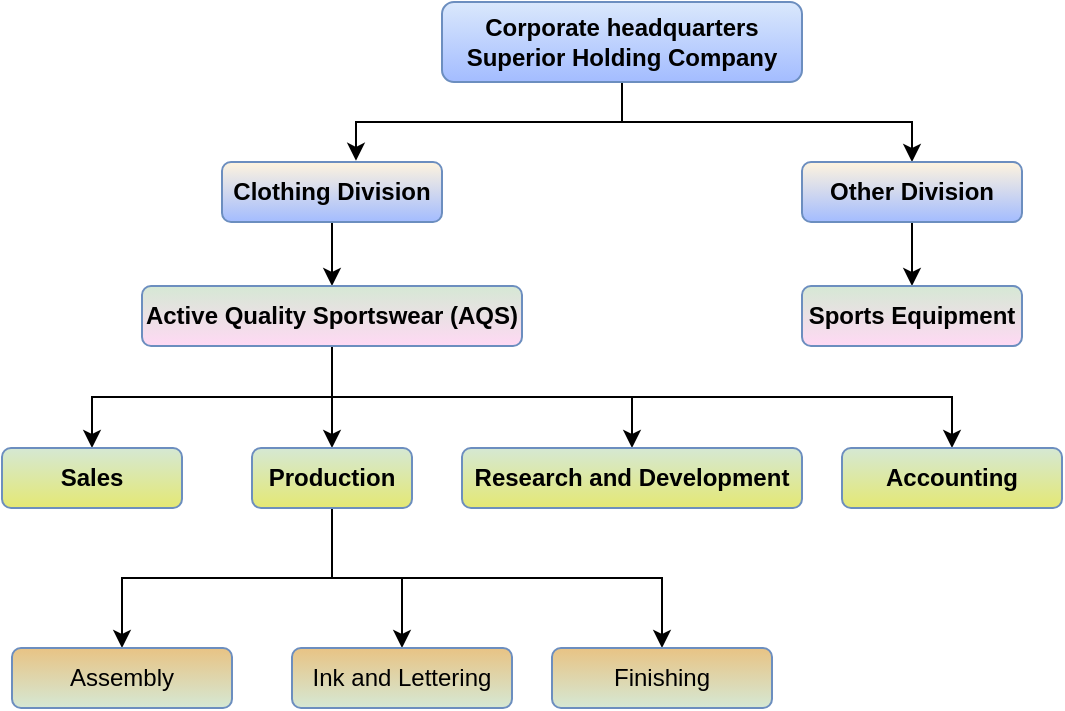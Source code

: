 <mxfile version="20.3.3" type="github">
  <diagram id="prtHgNgQTEPvFCAcTncT" name="Page-1">
    <mxGraphModel dx="932" dy="1171" grid="1" gridSize="10" guides="1" tooltips="1" connect="1" arrows="1" fold="1" page="1" pageScale="1" pageWidth="827" pageHeight="1169" math="0" shadow="0">
      <root>
        <mxCell id="0" />
        <mxCell id="1" parent="0" />
        <mxCell id="WIikd73Tc5OY5qvM8-dH-20" style="edgeStyle=orthogonalEdgeStyle;rounded=0;orthogonalLoop=1;jettySize=auto;html=1;exitX=0.5;exitY=1;exitDx=0;exitDy=0;entryX=0.609;entryY=-0.02;entryDx=0;entryDy=0;entryPerimeter=0;fontStyle=1" edge="1" parent="1" source="WIikd73Tc5OY5qvM8-dH-11" target="WIikd73Tc5OY5qvM8-dH-12">
          <mxGeometry relative="1" as="geometry" />
        </mxCell>
        <mxCell id="WIikd73Tc5OY5qvM8-dH-21" style="edgeStyle=orthogonalEdgeStyle;rounded=0;orthogonalLoop=1;jettySize=auto;html=1;exitX=0.5;exitY=1;exitDx=0;exitDy=0;entryX=0.5;entryY=0;entryDx=0;entryDy=0;fontStyle=1" edge="1" parent="1" source="WIikd73Tc5OY5qvM8-dH-11" target="WIikd73Tc5OY5qvM8-dH-13">
          <mxGeometry relative="1" as="geometry" />
        </mxCell>
        <mxCell id="WIikd73Tc5OY5qvM8-dH-11" value="Corporate headquarters&lt;br&gt;Superior Holding Company" style="rounded=1;whiteSpace=wrap;html=1;fillColor=#dae8fc;strokeColor=#6c8ebf;shadow=0;gradientColor=#A3BCFF;gradientDirection=south;fontStyle=1" vertex="1" parent="1">
          <mxGeometry x="320" y="40" width="180" height="40" as="geometry" />
        </mxCell>
        <mxCell id="WIikd73Tc5OY5qvM8-dH-22" style="edgeStyle=orthogonalEdgeStyle;rounded=0;orthogonalLoop=1;jettySize=auto;html=1;exitX=0.5;exitY=1;exitDx=0;exitDy=0;entryX=0.5;entryY=0;entryDx=0;entryDy=0;fontStyle=1" edge="1" parent="1" source="WIikd73Tc5OY5qvM8-dH-12" target="WIikd73Tc5OY5qvM8-dH-14">
          <mxGeometry relative="1" as="geometry" />
        </mxCell>
        <mxCell id="WIikd73Tc5OY5qvM8-dH-12" value="Clothing Division" style="rounded=1;whiteSpace=wrap;html=1;fillColor=#FFF4DE;strokeColor=#6c8ebf;shadow=0;gradientColor=#A3BCFF;gradientDirection=south;fontStyle=1" vertex="1" parent="1">
          <mxGeometry x="210" y="120" width="110" height="30" as="geometry" />
        </mxCell>
        <mxCell id="WIikd73Tc5OY5qvM8-dH-23" style="edgeStyle=orthogonalEdgeStyle;rounded=0;orthogonalLoop=1;jettySize=auto;html=1;exitX=0.5;exitY=1;exitDx=0;exitDy=0;entryX=0.5;entryY=0;entryDx=0;entryDy=0;fontStyle=1" edge="1" parent="1" source="WIikd73Tc5OY5qvM8-dH-13" target="WIikd73Tc5OY5qvM8-dH-15">
          <mxGeometry relative="1" as="geometry" />
        </mxCell>
        <mxCell id="WIikd73Tc5OY5qvM8-dH-13" value="Other Division" style="rounded=1;whiteSpace=wrap;html=1;fillColor=#FFF4DE;strokeColor=#6c8ebf;shadow=0;gradientColor=#A3BCFF;gradientDirection=south;fontStyle=1" vertex="1" parent="1">
          <mxGeometry x="500" y="120" width="110" height="30" as="geometry" />
        </mxCell>
        <mxCell id="WIikd73Tc5OY5qvM8-dH-24" style="edgeStyle=orthogonalEdgeStyle;rounded=0;orthogonalLoop=1;jettySize=auto;html=1;exitX=0.5;exitY=1;exitDx=0;exitDy=0;entryX=0.5;entryY=0;entryDx=0;entryDy=0;fontStyle=1" edge="1" parent="1" source="WIikd73Tc5OY5qvM8-dH-14" target="WIikd73Tc5OY5qvM8-dH-16">
          <mxGeometry relative="1" as="geometry" />
        </mxCell>
        <mxCell id="WIikd73Tc5OY5qvM8-dH-25" style="edgeStyle=orthogonalEdgeStyle;rounded=0;orthogonalLoop=1;jettySize=auto;html=1;exitX=0.5;exitY=1;exitDx=0;exitDy=0;fontStyle=1" edge="1" parent="1" source="WIikd73Tc5OY5qvM8-dH-14" target="WIikd73Tc5OY5qvM8-dH-19">
          <mxGeometry relative="1" as="geometry" />
        </mxCell>
        <mxCell id="WIikd73Tc5OY5qvM8-dH-26" style="edgeStyle=orthogonalEdgeStyle;rounded=0;orthogonalLoop=1;jettySize=auto;html=1;exitX=0.5;exitY=1;exitDx=0;exitDy=0;fontStyle=1" edge="1" parent="1" source="WIikd73Tc5OY5qvM8-dH-14" target="WIikd73Tc5OY5qvM8-dH-18">
          <mxGeometry relative="1" as="geometry" />
        </mxCell>
        <mxCell id="WIikd73Tc5OY5qvM8-dH-27" style="edgeStyle=orthogonalEdgeStyle;rounded=0;orthogonalLoop=1;jettySize=auto;html=1;exitX=0.5;exitY=1;exitDx=0;exitDy=0;fontStyle=1" edge="1" parent="1" source="WIikd73Tc5OY5qvM8-dH-14" target="WIikd73Tc5OY5qvM8-dH-17">
          <mxGeometry relative="1" as="geometry" />
        </mxCell>
        <mxCell id="WIikd73Tc5OY5qvM8-dH-14" value="Active Quality Sportswear (AQS)" style="rounded=1;whiteSpace=wrap;html=1;fillColor=#D5E8D4;strokeColor=#6c8ebf;shadow=0;gradientColor=#FFD9F4;gradientDirection=south;fontStyle=1" vertex="1" parent="1">
          <mxGeometry x="170" y="182" width="190" height="30" as="geometry" />
        </mxCell>
        <mxCell id="WIikd73Tc5OY5qvM8-dH-15" value="Sports Equipment" style="rounded=1;whiteSpace=wrap;html=1;fillColor=#D5E8D4;strokeColor=#6c8ebf;shadow=0;gradientColor=#FFD9F4;gradientDirection=south;fontStyle=1" vertex="1" parent="1">
          <mxGeometry x="500" y="182" width="110" height="30" as="geometry" />
        </mxCell>
        <mxCell id="WIikd73Tc5OY5qvM8-dH-16" value="Sales" style="rounded=1;whiteSpace=wrap;html=1;fillColor=#D5E8D4;strokeColor=#6c8ebf;shadow=0;gradientColor=#E4E874;gradientDirection=south;fontStyle=1" vertex="1" parent="1">
          <mxGeometry x="100" y="263" width="90" height="30" as="geometry" />
        </mxCell>
        <mxCell id="WIikd73Tc5OY5qvM8-dH-31" style="edgeStyle=orthogonalEdgeStyle;rounded=0;orthogonalLoop=1;jettySize=auto;html=1;exitX=0.5;exitY=1;exitDx=0;exitDy=0;entryX=0.5;entryY=0;entryDx=0;entryDy=0;fontStyle=1" edge="1" parent="1" source="WIikd73Tc5OY5qvM8-dH-17" target="WIikd73Tc5OY5qvM8-dH-28">
          <mxGeometry relative="1" as="geometry" />
        </mxCell>
        <mxCell id="WIikd73Tc5OY5qvM8-dH-32" style="edgeStyle=orthogonalEdgeStyle;rounded=0;orthogonalLoop=1;jettySize=auto;html=1;exitX=0.5;exitY=1;exitDx=0;exitDy=0;entryX=0.5;entryY=0;entryDx=0;entryDy=0;fontStyle=1" edge="1" parent="1" source="WIikd73Tc5OY5qvM8-dH-17" target="WIikd73Tc5OY5qvM8-dH-29">
          <mxGeometry relative="1" as="geometry" />
        </mxCell>
        <mxCell id="WIikd73Tc5OY5qvM8-dH-33" style="edgeStyle=orthogonalEdgeStyle;rounded=0;orthogonalLoop=1;jettySize=auto;html=1;exitX=0.5;exitY=1;exitDx=0;exitDy=0;entryX=0.5;entryY=0;entryDx=0;entryDy=0;fontStyle=1" edge="1" parent="1" source="WIikd73Tc5OY5qvM8-dH-17" target="WIikd73Tc5OY5qvM8-dH-30">
          <mxGeometry relative="1" as="geometry" />
        </mxCell>
        <mxCell id="WIikd73Tc5OY5qvM8-dH-17" value="Production" style="rounded=1;whiteSpace=wrap;html=1;fillColor=#D5E8D4;strokeColor=#6c8ebf;shadow=0;gradientColor=#E4E874;gradientDirection=south;fontStyle=1" vertex="1" parent="1">
          <mxGeometry x="225" y="263" width="80" height="30" as="geometry" />
        </mxCell>
        <mxCell id="WIikd73Tc5OY5qvM8-dH-18" value="Research and Development" style="rounded=1;whiteSpace=wrap;html=1;fillColor=#D5E8D4;strokeColor=#6c8ebf;shadow=0;gradientColor=#E4E874;gradientDirection=south;fontStyle=1" vertex="1" parent="1">
          <mxGeometry x="330" y="263" width="170" height="30" as="geometry" />
        </mxCell>
        <mxCell id="WIikd73Tc5OY5qvM8-dH-19" value="Accounting" style="rounded=1;whiteSpace=wrap;html=1;fillColor=#D5E8D4;strokeColor=#6c8ebf;shadow=0;gradientColor=#E4E874;gradientDirection=south;fontStyle=1" vertex="1" parent="1">
          <mxGeometry x="520" y="263" width="110" height="30" as="geometry" />
        </mxCell>
        <mxCell id="WIikd73Tc5OY5qvM8-dH-28" value="Assembly" style="rounded=1;whiteSpace=wrap;html=1;fillColor=#E8C384;strokeColor=#6c8ebf;shadow=0;gradientColor=#D5E8D4;gradientDirection=south;fontStyle=0" vertex="1" parent="1">
          <mxGeometry x="105" y="363" width="110" height="30" as="geometry" />
        </mxCell>
        <mxCell id="WIikd73Tc5OY5qvM8-dH-29" value="Ink and Lettering" style="rounded=1;whiteSpace=wrap;html=1;fillColor=#E8C384;strokeColor=#6c8ebf;shadow=0;gradientColor=#D5E8D4;gradientDirection=south;fontStyle=0" vertex="1" parent="1">
          <mxGeometry x="245" y="363" width="110" height="30" as="geometry" />
        </mxCell>
        <mxCell id="WIikd73Tc5OY5qvM8-dH-30" value="Finishing" style="rounded=1;whiteSpace=wrap;html=1;fillColor=#E8C384;strokeColor=#6c8ebf;shadow=0;gradientColor=#D5E8D4;gradientDirection=south;fontStyle=0" vertex="1" parent="1">
          <mxGeometry x="375" y="363" width="110" height="30" as="geometry" />
        </mxCell>
      </root>
    </mxGraphModel>
  </diagram>
</mxfile>
